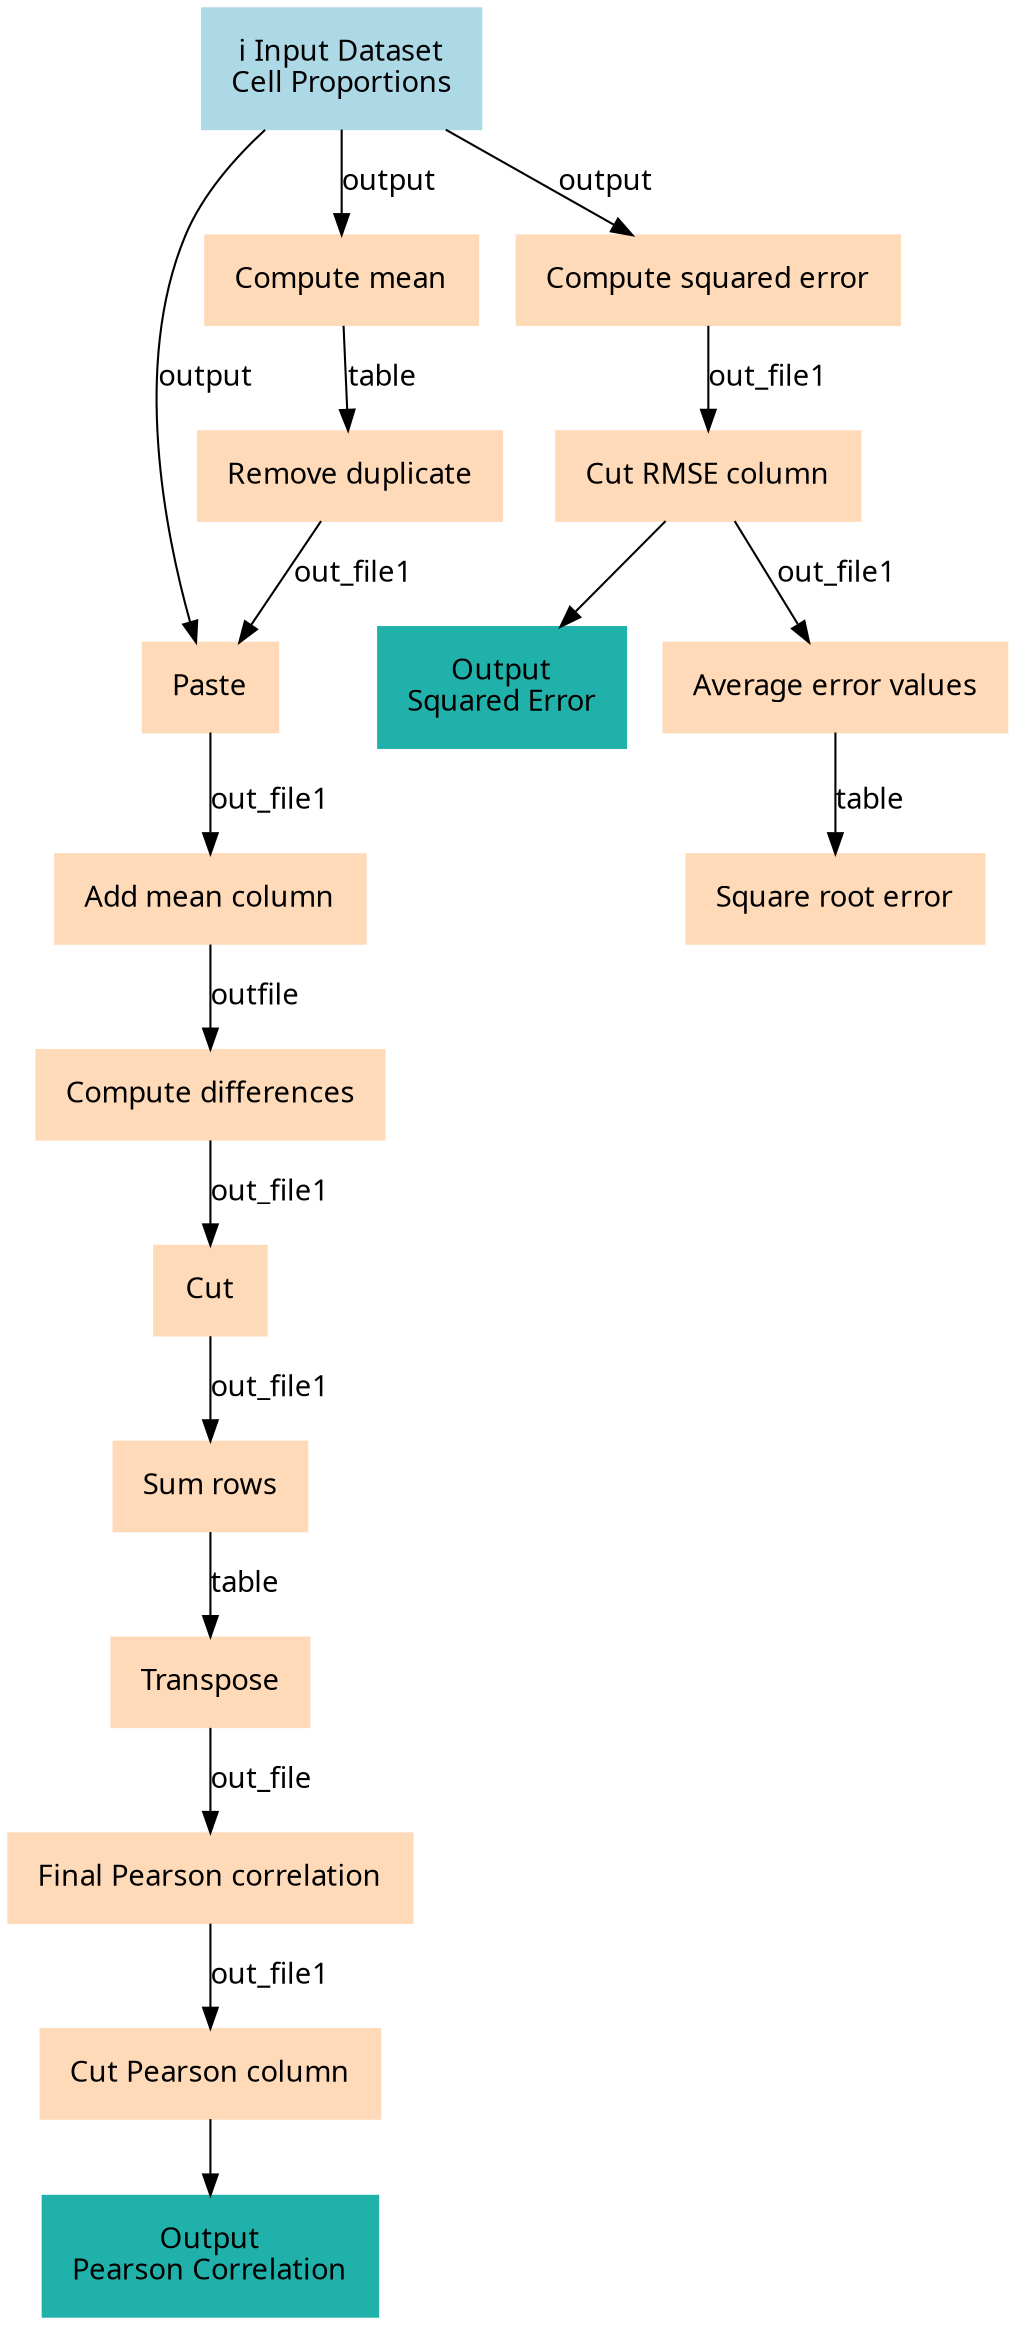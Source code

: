 digraph main {
  node [fontname="Atkinson Hyperlegible", shape=box, color=white,style=filled,color=peachpuff,margin="0.2,0.2"];
  edge [fontname="Atkinson Hyperlegible"];
  0[color=lightblue,label="ℹ️ Input Dataset\nCell Proportions"]
  1[label="Compute mean"]
  0 -> 1 [label="output"]
  2[label="Compute squared error"]
  0 -> 2 [label="output"]
  3[label="Remove duplicate"]
  1 -> 3 [label="table"]
  4[label="Cut RMSE column"]
  2 -> 4 [label="out_file1"]
  kf7eb526c905546fd8787bb44b61018aa[color=lightseagreen,label="Output\nSquared Error"]
  4 -> kf7eb526c905546fd8787bb44b61018aa
  5[label="Paste"]
  0 -> 5 [label="output"]
  3 -> 5 [label="out_file1"]
  6[label="Average error values"]
  4 -> 6 [label="out_file1"]
  7[label="Add mean column"]
  5 -> 7 [label="out_file1"]
  8[label="Square root error"]
  6 -> 8 [label="table"]
  9[label="Compute differences"]
  7 -> 9 [label="outfile"]
  10[label="Cut"]
  9 -> 10 [label="out_file1"]
  11[label="Sum rows"]
  10 -> 11 [label="out_file1"]
  12[label="Transpose"]
  11 -> 12 [label="table"]
  13[label="Final Pearson correlation"]
  12 -> 13 [label="out_file"]
  14[label="Cut Pearson column"]
  13 -> 14 [label="out_file1"]
  k73db7d721eab483fb9c3547b317821be[color=lightseagreen,label="Output\nPearson Correlation"]
  14 -> k73db7d721eab483fb9c3547b317821be
}
